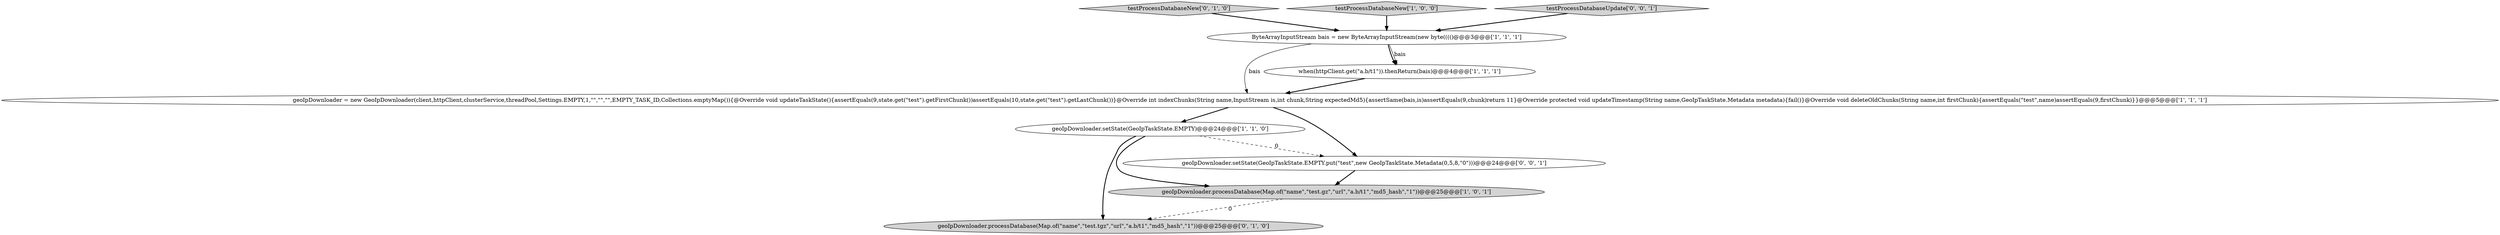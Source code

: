 digraph {
6 [style = filled, label = "geoIpDownloader.processDatabase(Map.of(\"name\",\"test.tgz\",\"url\",\"a.b/t1\",\"md5_hash\",\"1\"))@@@25@@@['0', '1', '0']", fillcolor = lightgray, shape = ellipse image = "AAA1AAABBB2BBB"];
3 [style = filled, label = "geoIpDownloader = new GeoIpDownloader(client,httpClient,clusterService,threadPool,Settings.EMPTY,1,\"\",\"\",\"\",EMPTY_TASK_ID,Collections.emptyMap()){@Override void updateTaskState(){assertEquals(9,state.get(\"test\").getFirstChunk())assertEquals(10,state.get(\"test\").getLastChunk())}@Override int indexChunks(String name,InputStream is,int chunk,String expectedMd5){assertSame(bais,is)assertEquals(9,chunk)return 11}@Override protected void updateTimestamp(String name,GeoIpTaskState.Metadata metadata){fail()}@Override void deleteOldChunks(String name,int firstChunk){assertEquals(\"test\",name)assertEquals(9,firstChunk)}}@@@5@@@['1', '1', '1']", fillcolor = white, shape = ellipse image = "AAA0AAABBB1BBB"];
7 [style = filled, label = "testProcessDatabaseNew['0', '1', '0']", fillcolor = lightgray, shape = diamond image = "AAA0AAABBB2BBB"];
0 [style = filled, label = "when(httpClient.get(\"a.b/t1\")).thenReturn(bais)@@@4@@@['1', '1', '1']", fillcolor = white, shape = ellipse image = "AAA0AAABBB1BBB"];
4 [style = filled, label = "geoIpDownloader.processDatabase(Map.of(\"name\",\"test.gz\",\"url\",\"a.b/t1\",\"md5_hash\",\"1\"))@@@25@@@['1', '0', '1']", fillcolor = lightgray, shape = ellipse image = "AAA0AAABBB1BBB"];
2 [style = filled, label = "testProcessDatabaseNew['1', '0', '0']", fillcolor = lightgray, shape = diamond image = "AAA0AAABBB1BBB"];
1 [style = filled, label = "geoIpDownloader.setState(GeoIpTaskState.EMPTY)@@@24@@@['1', '1', '0']", fillcolor = white, shape = ellipse image = "AAA0AAABBB1BBB"];
8 [style = filled, label = "testProcessDatabaseUpdate['0', '0', '1']", fillcolor = lightgray, shape = diamond image = "AAA0AAABBB3BBB"];
9 [style = filled, label = "geoIpDownloader.setState(GeoIpTaskState.EMPTY.put(\"test\",new GeoIpTaskState.Metadata(0,5,8,\"0\")))@@@24@@@['0', '0', '1']", fillcolor = white, shape = ellipse image = "AAA0AAABBB3BBB"];
5 [style = filled, label = "ByteArrayInputStream bais = new ByteArrayInputStream(new byte(((()@@@3@@@['1', '1', '1']", fillcolor = white, shape = ellipse image = "AAA0AAABBB1BBB"];
7->5 [style = bold, label=""];
5->0 [style = bold, label=""];
4->6 [style = dashed, label="0"];
2->5 [style = bold, label=""];
5->0 [style = solid, label="bais"];
0->3 [style = bold, label=""];
8->5 [style = bold, label=""];
3->9 [style = bold, label=""];
1->6 [style = bold, label=""];
9->4 [style = bold, label=""];
1->9 [style = dashed, label="0"];
5->3 [style = solid, label="bais"];
3->1 [style = bold, label=""];
1->4 [style = bold, label=""];
}
